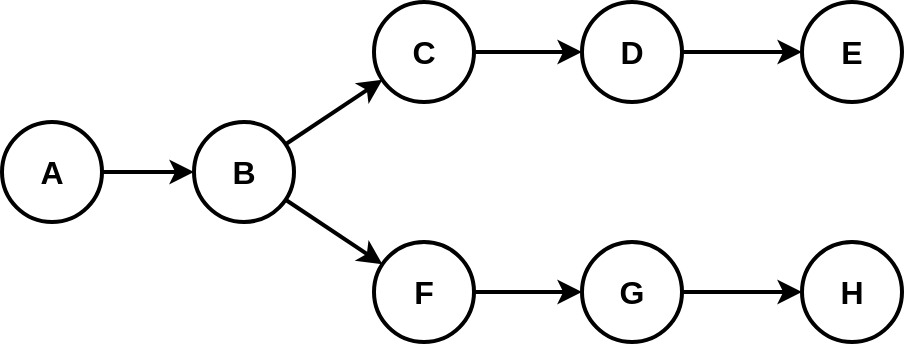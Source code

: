 <mxfile version="13.10.0" type="embed">
    <diagram id="jYlTapUhzfySQW7v2gS7" name="Page-1">
        <mxGraphModel dx="1025" dy="582" grid="1" gridSize="10" guides="1" tooltips="1" connect="1" arrows="1" fold="1" page="1" pageScale="1" pageWidth="827" pageHeight="1169" background="#ffffff" math="0" shadow="0">
            <root>
                <mxCell id="0"/>
                <mxCell id="1" parent="0"/>
                <mxCell id="11" value="" style="edgeStyle=orthogonalEdgeStyle;rounded=0;orthogonalLoop=1;jettySize=auto;html=1;fontSize=16;fontColor=#000000;strokeColor=#000000;strokeWidth=2;" edge="1" parent="1" source="2" target="5">
                    <mxGeometry relative="1" as="geometry"/>
                </mxCell>
                <mxCell id="2" value="&lt;font style=&quot;font-size: 16px;&quot;&gt;A&lt;/font&gt;" style="ellipse;whiteSpace=wrap;html=1;fillColor=none;strokeColor=#000000;strokeWidth=2;labelBackgroundColor=none;fontColor=#000000;fontSize=16;fontStyle=1" vertex="1" parent="1">
                    <mxGeometry x="70" y="130" width="50" height="50" as="geometry"/>
                </mxCell>
                <mxCell id="14" style="edgeStyle=none;rounded=0;orthogonalLoop=1;jettySize=auto;html=1;strokeColor=#000000;strokeWidth=2;fontSize=16;fontColor=#000000;" edge="1" parent="1" source="3" target="10">
                    <mxGeometry relative="1" as="geometry"/>
                </mxCell>
                <mxCell id="3" value="&lt;font style=&quot;font-size: 16px&quot;&gt;C&lt;/font&gt;" style="ellipse;whiteSpace=wrap;html=1;fillColor=none;strokeColor=#000000;strokeWidth=2;labelBackgroundColor=none;fontColor=#000000;fontSize=16;fontStyle=1" vertex="1" parent="1">
                    <mxGeometry x="256" y="70" width="50" height="50" as="geometry"/>
                </mxCell>
                <mxCell id="16" style="edgeStyle=none;rounded=0;orthogonalLoop=1;jettySize=auto;html=1;strokeColor=#000000;strokeWidth=2;fontSize=16;fontColor=#000000;" edge="1" parent="1" source="4" target="8">
                    <mxGeometry relative="1" as="geometry"/>
                </mxCell>
                <mxCell id="4" value="F" style="ellipse;whiteSpace=wrap;html=1;fillColor=none;strokeColor=#000000;strokeWidth=2;labelBackgroundColor=none;fontColor=#000000;fontSize=16;fontStyle=1" vertex="1" parent="1">
                    <mxGeometry x="256" y="190" width="50" height="50" as="geometry"/>
                </mxCell>
                <mxCell id="12" style="rounded=0;orthogonalLoop=1;jettySize=auto;html=1;strokeColor=#000000;strokeWidth=2;fontSize=16;fontColor=#000000;" edge="1" parent="1" source="5" target="3">
                    <mxGeometry relative="1" as="geometry"/>
                </mxCell>
                <mxCell id="13" style="edgeStyle=none;rounded=0;orthogonalLoop=1;jettySize=auto;html=1;strokeColor=#000000;strokeWidth=2;fontSize=16;fontColor=#000000;" edge="1" parent="1" source="5" target="4">
                    <mxGeometry relative="1" as="geometry"/>
                </mxCell>
                <mxCell id="5" value="B" style="ellipse;whiteSpace=wrap;html=1;fillColor=none;strokeColor=#000000;strokeWidth=2;labelBackgroundColor=none;fontColor=#000000;fontSize=16;fontStyle=1" vertex="1" parent="1">
                    <mxGeometry x="166" y="130" width="50" height="50" as="geometry"/>
                </mxCell>
                <mxCell id="7" value="&lt;font style=&quot;font-size: 16px&quot;&gt;H&lt;/font&gt;" style="ellipse;whiteSpace=wrap;html=1;fillColor=none;strokeColor=#000000;strokeWidth=2;labelBackgroundColor=none;fontColor=#000000;fontSize=16;fontStyle=1" vertex="1" parent="1">
                    <mxGeometry x="470" y="190" width="50" height="50" as="geometry"/>
                </mxCell>
                <mxCell id="17" style="edgeStyle=none;rounded=0;orthogonalLoop=1;jettySize=auto;html=1;exitX=1;exitY=0.5;exitDx=0;exitDy=0;strokeColor=#000000;strokeWidth=2;fontSize=16;fontColor=#000000;" edge="1" parent="1" source="8" target="7">
                    <mxGeometry relative="1" as="geometry"/>
                </mxCell>
                <mxCell id="8" value="&lt;font style=&quot;font-size: 16px&quot;&gt;G&lt;/font&gt;" style="ellipse;whiteSpace=wrap;html=1;fillColor=none;strokeColor=#000000;strokeWidth=2;labelBackgroundColor=none;fontColor=#000000;fontSize=16;fontStyle=1" vertex="1" parent="1">
                    <mxGeometry x="360" y="190" width="50" height="50" as="geometry"/>
                </mxCell>
                <mxCell id="9" value="&lt;font style=&quot;font-size: 16px&quot;&gt;E&lt;/font&gt;" style="ellipse;whiteSpace=wrap;html=1;fillColor=none;strokeColor=#000000;strokeWidth=2;labelBackgroundColor=none;fontColor=#000000;fontSize=16;fontStyle=1" vertex="1" parent="1">
                    <mxGeometry x="470" y="70" width="50" height="50" as="geometry"/>
                </mxCell>
                <mxCell id="15" style="edgeStyle=none;rounded=0;orthogonalLoop=1;jettySize=auto;html=1;exitX=1;exitY=0.5;exitDx=0;exitDy=0;entryX=0;entryY=0.5;entryDx=0;entryDy=0;strokeColor=#000000;strokeWidth=2;fontSize=16;fontColor=#000000;" edge="1" parent="1" source="10" target="9">
                    <mxGeometry relative="1" as="geometry"/>
                </mxCell>
                <mxCell id="10" value="&lt;font style=&quot;font-size: 16px&quot;&gt;D&lt;/font&gt;" style="ellipse;whiteSpace=wrap;html=1;fillColor=none;strokeColor=#000000;strokeWidth=2;labelBackgroundColor=none;fontColor=#000000;fontSize=16;fontStyle=1" vertex="1" parent="1">
                    <mxGeometry x="360" y="70" width="50" height="50" as="geometry"/>
                </mxCell>
            </root>
        </mxGraphModel>
    </diagram>
</mxfile>